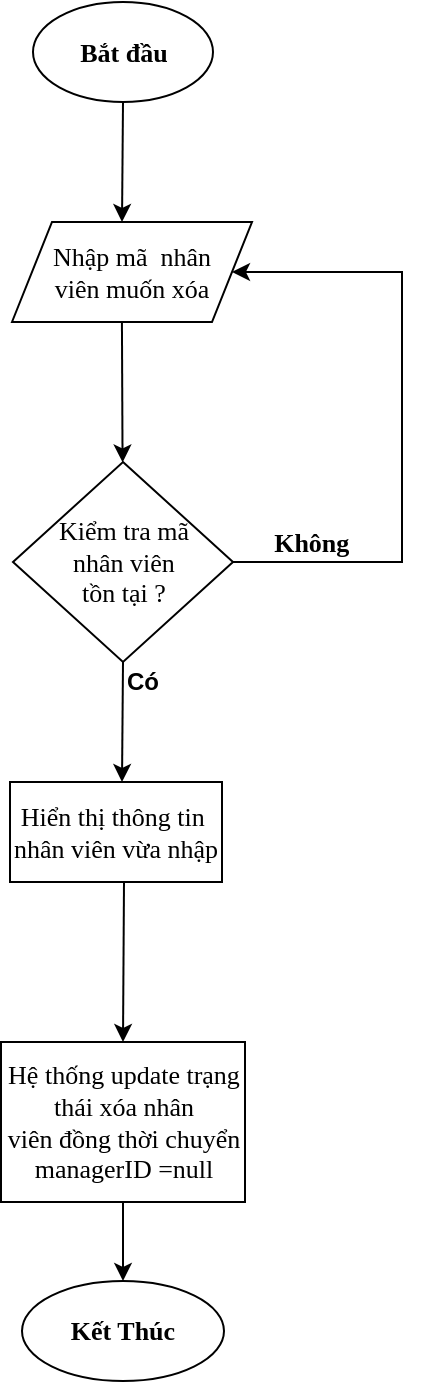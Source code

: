 <mxfile version="21.1.1" type="github">
  <diagram name="Page-1" id="_94qAof6zQmWBNzoVpbq">
    <mxGraphModel dx="1173" dy="656" grid="1" gridSize="10" guides="1" tooltips="1" connect="1" arrows="1" fold="1" page="1" pageScale="1" pageWidth="827" pageHeight="1169" math="0" shadow="0">
      <root>
        <mxCell id="0" />
        <mxCell id="1" parent="0" />
        <mxCell id="yMnHKyZVJWNxA_8rE6TB-1" style="edgeStyle=orthogonalEdgeStyle;rounded=0;orthogonalLoop=1;jettySize=auto;html=1;exitX=0.5;exitY=1;exitDx=0;exitDy=0;fontSize=13;fontFamily=Times New Roman;fontStyle=0" edge="1" parent="1" source="yMnHKyZVJWNxA_8rE6TB-2">
          <mxGeometry relative="1" as="geometry">
            <mxPoint x="370" y="170" as="targetPoint" />
          </mxGeometry>
        </mxCell>
        <mxCell id="yMnHKyZVJWNxA_8rE6TB-2" value="&lt;font style=&quot;font-size: 13px;&quot;&gt;Bắt đầu&lt;/font&gt;" style="ellipse;whiteSpace=wrap;html=1;fontSize=13;fontFamily=Times New Roman;fontStyle=1" vertex="1" parent="1">
          <mxGeometry x="325.5" y="60" width="90" height="50" as="geometry" />
        </mxCell>
        <mxCell id="yMnHKyZVJWNxA_8rE6TB-3" style="rounded=0;orthogonalLoop=1;jettySize=auto;html=1;exitX=0.458;exitY=0.978;exitDx=0;exitDy=0;exitPerimeter=0;fontSize=13;fontFamily=Times New Roman;fontStyle=0" edge="1" parent="1" source="yMnHKyZVJWNxA_8rE6TB-4" target="yMnHKyZVJWNxA_8rE6TB-7">
          <mxGeometry relative="1" as="geometry" />
        </mxCell>
        <mxCell id="yMnHKyZVJWNxA_8rE6TB-4" value="&lt;font style=&quot;font-size: 13px;&quot;&gt;Nhập mã&amp;nbsp; nhân &lt;br&gt;viên muốn xóa&lt;br&gt;&lt;/font&gt;" style="shape=parallelogram;perimeter=parallelogramPerimeter;whiteSpace=wrap;html=1;fixedSize=1;fontSize=13;fontFamily=Times New Roman;fontStyle=0" vertex="1" parent="1">
          <mxGeometry x="315" y="170" width="120" height="50" as="geometry" />
        </mxCell>
        <mxCell id="yMnHKyZVJWNxA_8rE6TB-5" style="rounded=0;orthogonalLoop=1;jettySize=auto;html=1;exitX=0.5;exitY=1;exitDx=0;exitDy=0;fontSize=13;fontFamily=Times New Roman;fontStyle=0" edge="1" parent="1" source="yMnHKyZVJWNxA_8rE6TB-7">
          <mxGeometry relative="1" as="geometry">
            <mxPoint x="370" y="450" as="targetPoint" />
          </mxGeometry>
        </mxCell>
        <mxCell id="yMnHKyZVJWNxA_8rE6TB-6" style="edgeStyle=elbowEdgeStyle;rounded=0;orthogonalLoop=1;jettySize=auto;html=1;exitX=1;exitY=0.5;exitDx=0;exitDy=0;entryX=1;entryY=0.5;entryDx=0;entryDy=0;" edge="1" parent="1" source="yMnHKyZVJWNxA_8rE6TB-7" target="yMnHKyZVJWNxA_8rE6TB-4">
          <mxGeometry relative="1" as="geometry">
            <mxPoint x="370" y="130" as="targetPoint" />
            <Array as="points">
              <mxPoint x="510" y="210" />
              <mxPoint x="510" y="230" />
            </Array>
          </mxGeometry>
        </mxCell>
        <mxCell id="yMnHKyZVJWNxA_8rE6TB-7" value="Kiểm tra mã&lt;br&gt;nhân viên &lt;br&gt;tồn tại ?" style="rhombus;whiteSpace=wrap;html=1;fontSize=13;fontFamily=Times New Roman;fontStyle=0" vertex="1" parent="1">
          <mxGeometry x="315.5" y="290" width="110" height="100" as="geometry" />
        </mxCell>
        <mxCell id="yMnHKyZVJWNxA_8rE6TB-8" style="rounded=0;orthogonalLoop=1;jettySize=auto;html=1;entryX=0.5;entryY=0;entryDx=0;entryDy=0;" edge="1" parent="1">
          <mxGeometry relative="1" as="geometry">
            <mxPoint x="371" y="500" as="sourcePoint" />
            <mxPoint x="370.5" y="580" as="targetPoint" />
          </mxGeometry>
        </mxCell>
        <mxCell id="yMnHKyZVJWNxA_8rE6TB-9" value="Hiển thị thông tin&amp;nbsp;&lt;br&gt;nhân viên vừa nhập" style="rounded=0;whiteSpace=wrap;html=1;fontSize=13;fontFamily=Times New Roman;fontStyle=0" vertex="1" parent="1">
          <mxGeometry x="314" y="450" width="106" height="50" as="geometry" />
        </mxCell>
        <mxCell id="yMnHKyZVJWNxA_8rE6TB-10" value="&lt;font style=&quot;font-size: 13px;&quot;&gt;&lt;span style=&quot;font-size: 13px;&quot;&gt;Kết Thúc&lt;/span&gt;&lt;/font&gt;" style="ellipse;whiteSpace=wrap;html=1;fontSize=13;fontFamily=Times New Roman;fontStyle=1" vertex="1" parent="1">
          <mxGeometry x="320" y="699.46" width="101" height="50" as="geometry" />
        </mxCell>
        <mxCell id="yMnHKyZVJWNxA_8rE6TB-11" value="&lt;b&gt;Không&amp;nbsp;&lt;br&gt;&lt;/b&gt;" style="text;html=1;align=center;verticalAlign=middle;resizable=0;points=[];autosize=1;strokeColor=none;fillColor=none;fontSize=13;fontFamily=Times New Roman;fontStyle=0" vertex="1" parent="1">
          <mxGeometry x="435.5" y="315" width="60" height="30" as="geometry" />
        </mxCell>
        <mxCell id="yMnHKyZVJWNxA_8rE6TB-12" value="&lt;b&gt;Có&lt;/b&gt;" style="text;html=1;align=center;verticalAlign=middle;resizable=0;points=[];autosize=1;strokeColor=none;fillColor=none;" vertex="1" parent="1">
          <mxGeometry x="360" y="385" width="40" height="30" as="geometry" />
        </mxCell>
        <mxCell id="yMnHKyZVJWNxA_8rE6TB-13" style="rounded=0;orthogonalLoop=1;jettySize=auto;html=1;exitX=0.5;exitY=1;exitDx=0;exitDy=0;" edge="1" parent="1" source="yMnHKyZVJWNxA_8rE6TB-14" target="yMnHKyZVJWNxA_8rE6TB-10">
          <mxGeometry relative="1" as="geometry" />
        </mxCell>
        <mxCell id="yMnHKyZVJWNxA_8rE6TB-14" value="Hệ thống update trạng thái xóa nhân&lt;br&gt;viên đồng thời chuyển &lt;br&gt;managerID =null" style="rounded=0;whiteSpace=wrap;html=1;fontSize=13;fontFamily=Times New Roman;fontStyle=0" vertex="1" parent="1">
          <mxGeometry x="309.5" y="580" width="122" height="80" as="geometry" />
        </mxCell>
      </root>
    </mxGraphModel>
  </diagram>
</mxfile>
